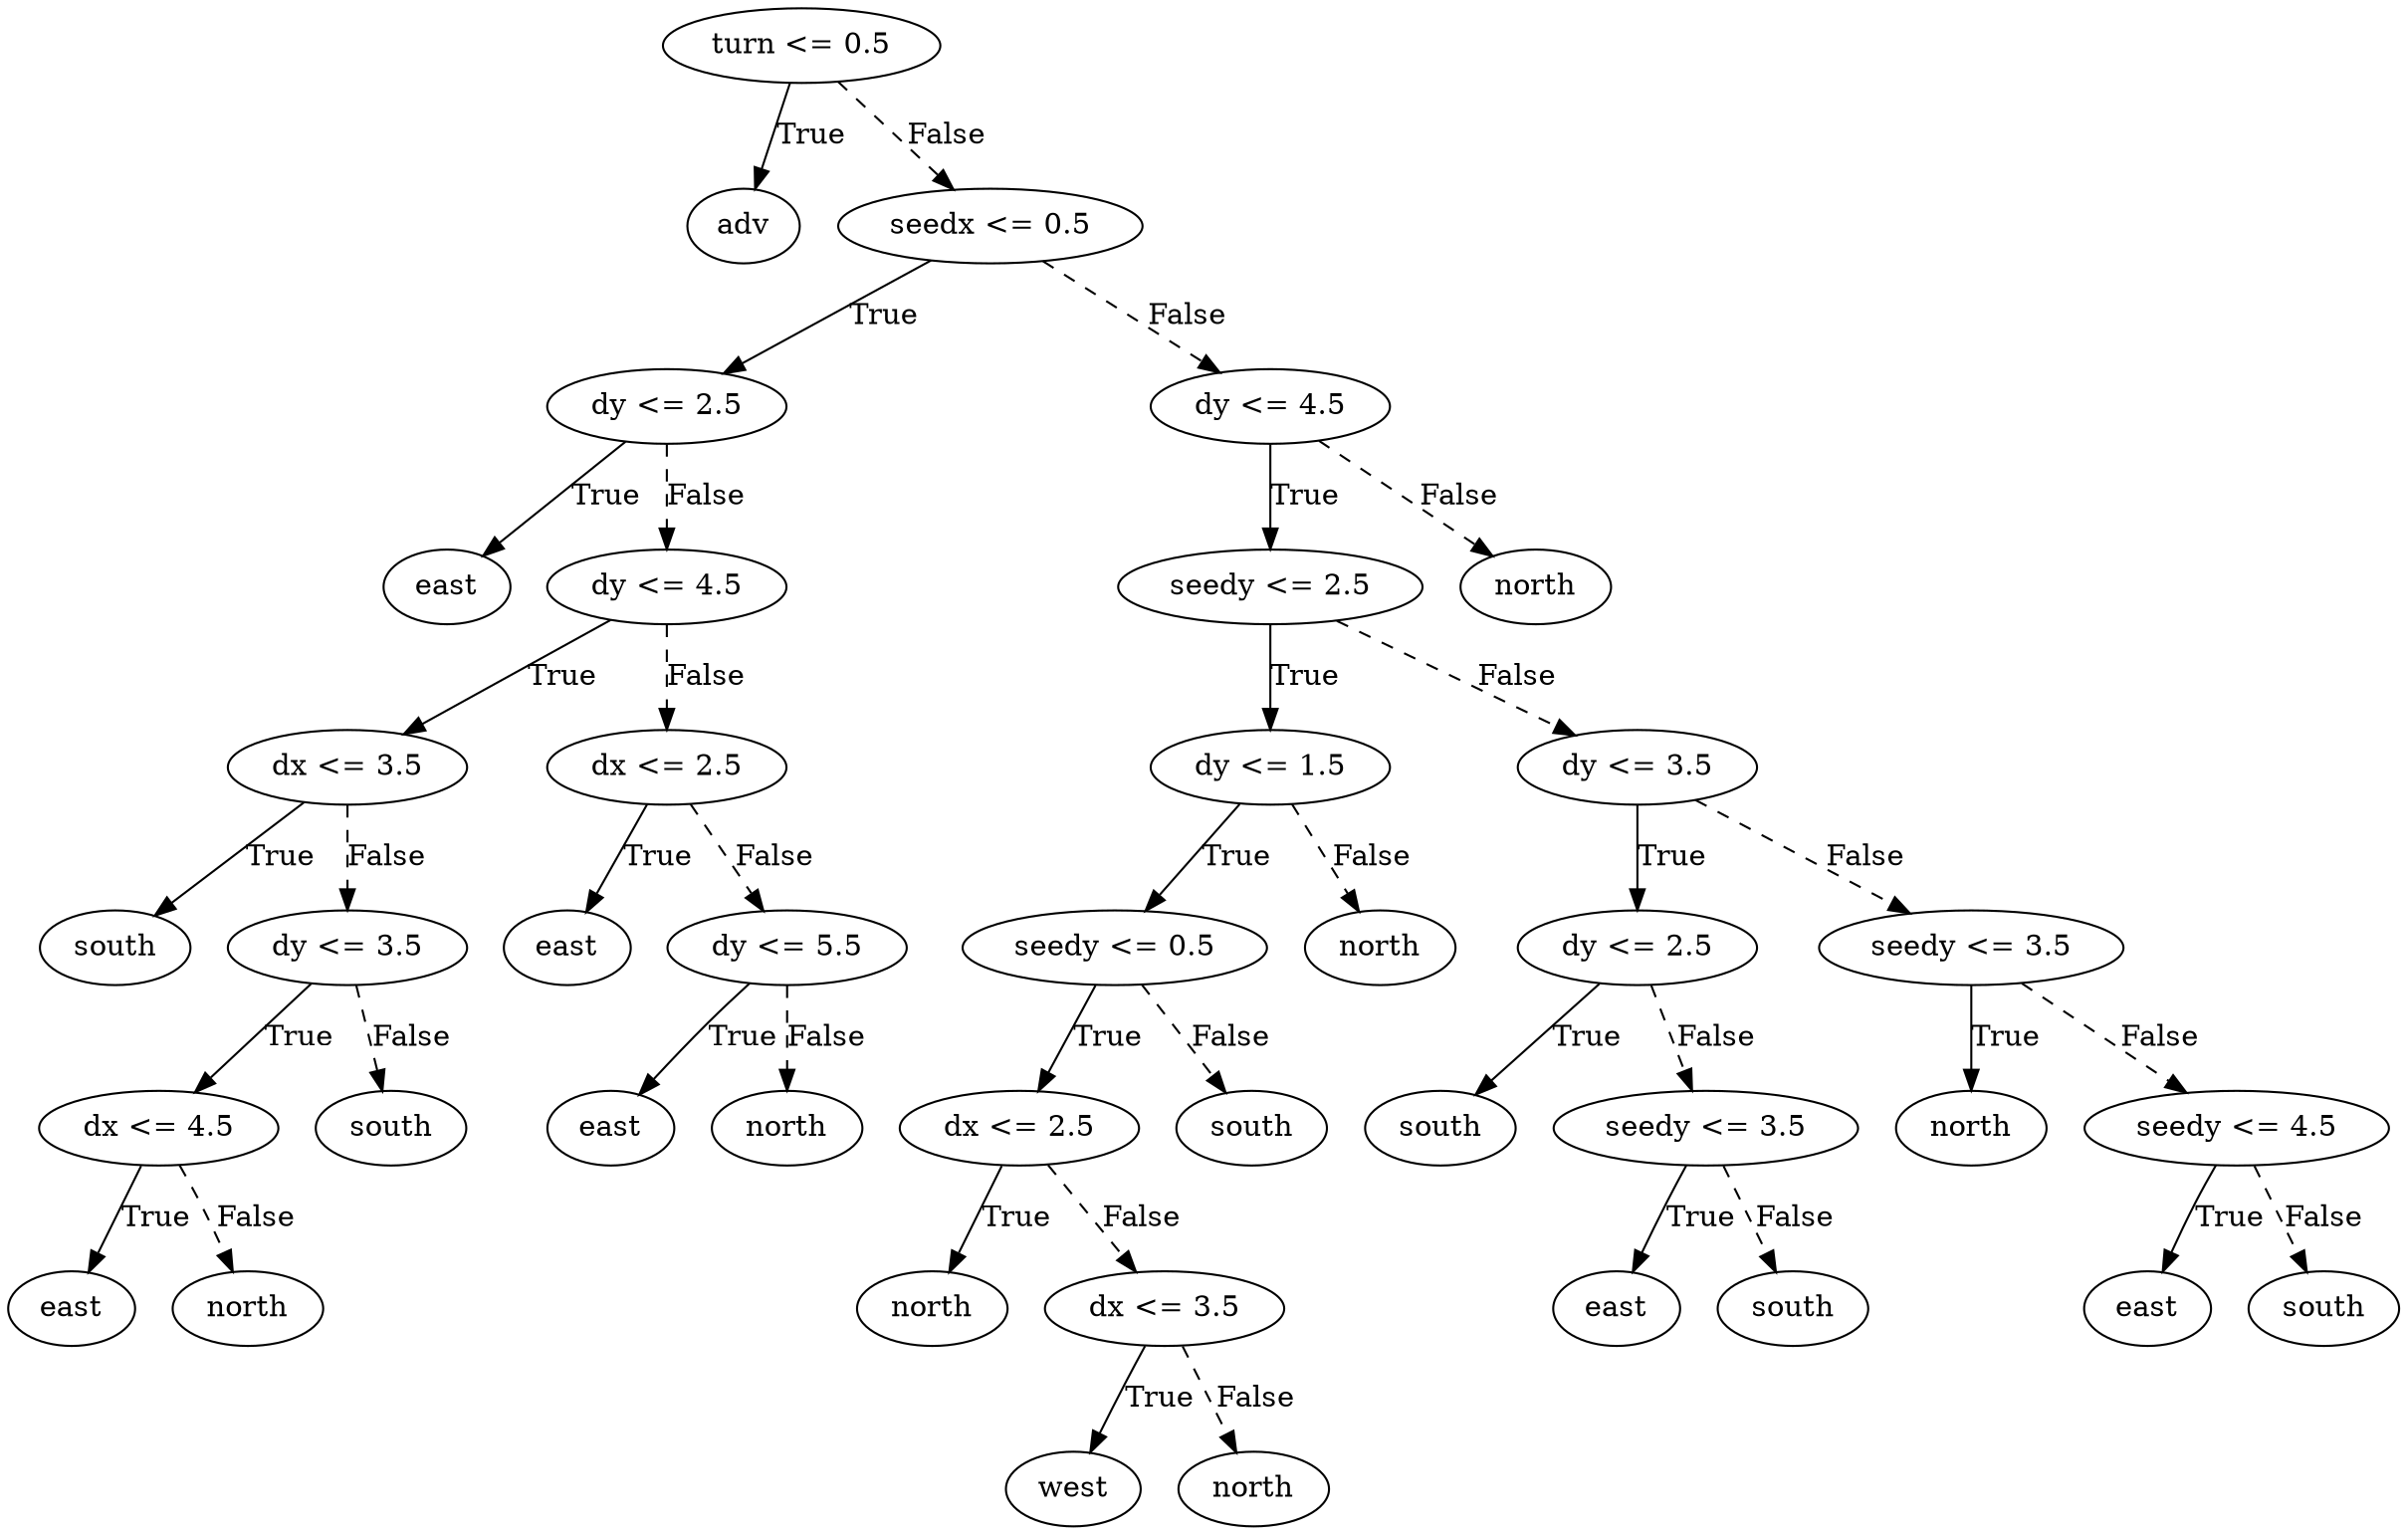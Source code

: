 digraph {
0 [label="turn <= 0.5"];
1 [label="adv"];
0 -> 1 [label="True"];
2 [label="seedx <= 0.5"];
3 [label="dy <= 2.5"];
4 [label="east"];
3 -> 4 [label="True"];
5 [label="dy <= 4.5"];
6 [label="dx <= 3.5"];
7 [label="south"];
6 -> 7 [label="True"];
8 [label="dy <= 3.5"];
9 [label="dx <= 4.5"];
10 [label="east"];
9 -> 10 [label="True"];
11 [label="north"];
9 -> 11 [style="dashed", label="False"];
8 -> 9 [label="True"];
12 [label="south"];
8 -> 12 [style="dashed", label="False"];
6 -> 8 [style="dashed", label="False"];
5 -> 6 [label="True"];
13 [label="dx <= 2.5"];
14 [label="east"];
13 -> 14 [label="True"];
15 [label="dy <= 5.5"];
16 [label="east"];
15 -> 16 [label="True"];
17 [label="north"];
15 -> 17 [style="dashed", label="False"];
13 -> 15 [style="dashed", label="False"];
5 -> 13 [style="dashed", label="False"];
3 -> 5 [style="dashed", label="False"];
2 -> 3 [label="True"];
18 [label="dy <= 4.5"];
19 [label="seedy <= 2.5"];
20 [label="dy <= 1.5"];
21 [label="seedy <= 0.5"];
22 [label="dx <= 2.5"];
23 [label="north"];
22 -> 23 [label="True"];
24 [label="dx <= 3.5"];
25 [label="west"];
24 -> 25 [label="True"];
26 [label="north"];
24 -> 26 [style="dashed", label="False"];
22 -> 24 [style="dashed", label="False"];
21 -> 22 [label="True"];
27 [label="south"];
21 -> 27 [style="dashed", label="False"];
20 -> 21 [label="True"];
28 [label="north"];
20 -> 28 [style="dashed", label="False"];
19 -> 20 [label="True"];
29 [label="dy <= 3.5"];
30 [label="dy <= 2.5"];
31 [label="south"];
30 -> 31 [label="True"];
32 [label="seedy <= 3.5"];
33 [label="east"];
32 -> 33 [label="True"];
34 [label="south"];
32 -> 34 [style="dashed", label="False"];
30 -> 32 [style="dashed", label="False"];
29 -> 30 [label="True"];
35 [label="seedy <= 3.5"];
36 [label="north"];
35 -> 36 [label="True"];
37 [label="seedy <= 4.5"];
38 [label="east"];
37 -> 38 [label="True"];
39 [label="south"];
37 -> 39 [style="dashed", label="False"];
35 -> 37 [style="dashed", label="False"];
29 -> 35 [style="dashed", label="False"];
19 -> 29 [style="dashed", label="False"];
18 -> 19 [label="True"];
40 [label="north"];
18 -> 40 [style="dashed", label="False"];
2 -> 18 [style="dashed", label="False"];
0 -> 2 [style="dashed", label="False"];

}